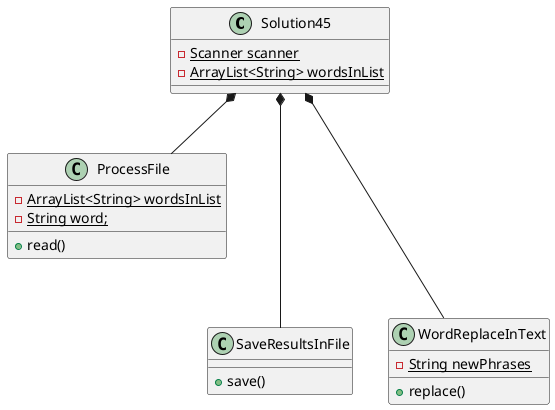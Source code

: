 @startuml
'https://plantuml.com/class-diagram
class Solution45 {
    - {static}  Scanner scanner
    - {static} ArrayList<String> wordsInList

    }
class ProcessFile {
    - {static} ArrayList<String> wordsInList
    - {static} String word;

    + read()
    }
class SaveResultsInFile {

    +  save()
    }
class WordReplaceInText {
        - {static} String newPhrases

        +  replace()
    }
    Solution45 *-- ProcessFile
    Solution45 *--- WordReplaceInText
     Solution45 *--- SaveResultsInFile
@enduml